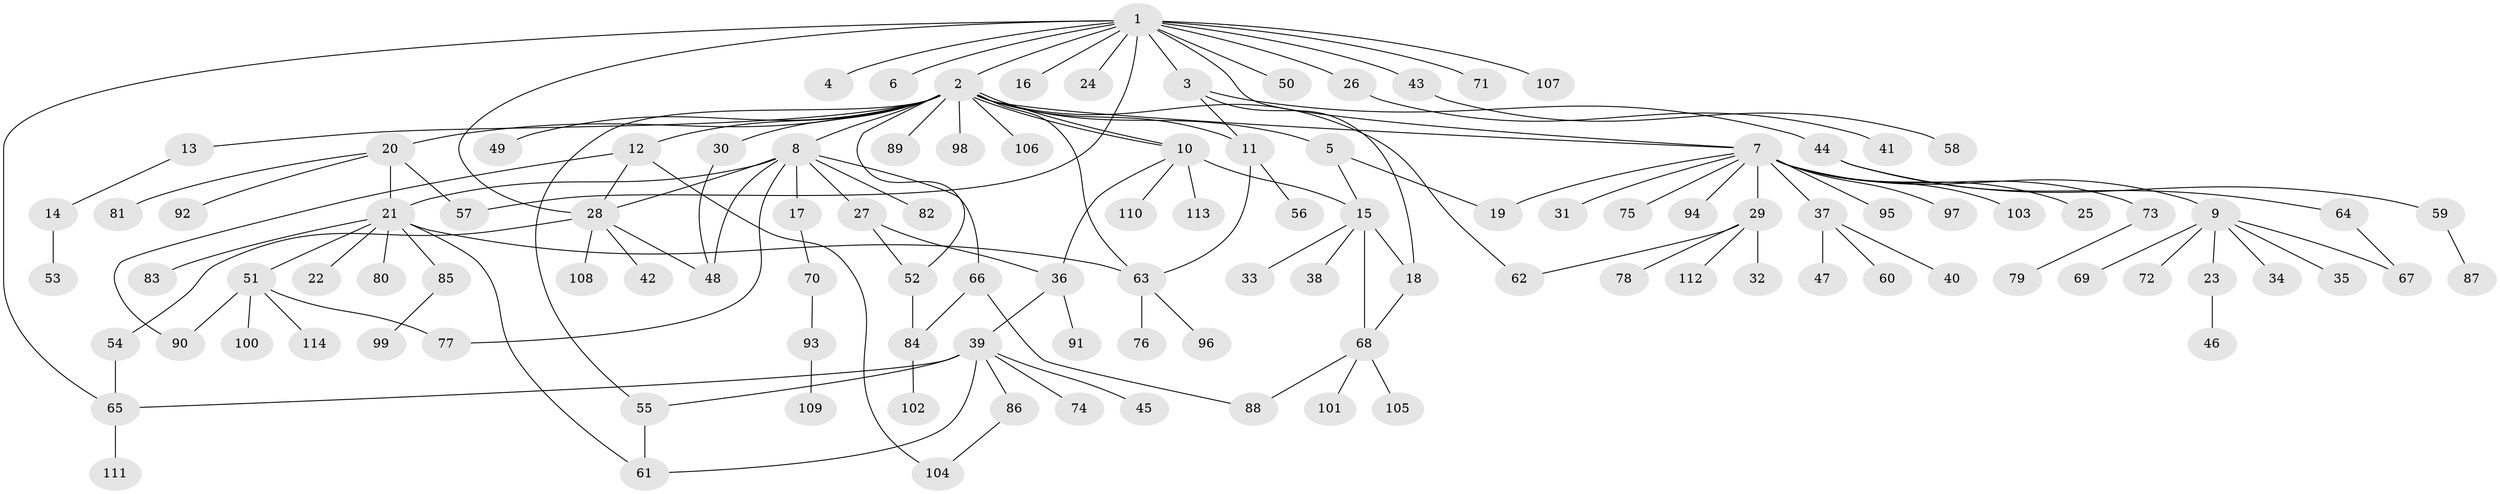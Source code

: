 // coarse degree distribution, {14: 0.011494252873563218, 20: 0.011494252873563218, 5: 0.022988505747126436, 1: 0.5862068965517241, 3: 0.10344827586206896, 13: 0.011494252873563218, 9: 0.022988505747126436, 6: 0.022988505747126436, 10: 0.011494252873563218, 2: 0.13793103448275862, 7: 0.011494252873563218, 4: 0.034482758620689655, 8: 0.011494252873563218}
// Generated by graph-tools (version 1.1) at 2025/52/02/27/25 19:52:00]
// undirected, 114 vertices, 142 edges
graph export_dot {
graph [start="1"]
  node [color=gray90,style=filled];
  1;
  2;
  3;
  4;
  5;
  6;
  7;
  8;
  9;
  10;
  11;
  12;
  13;
  14;
  15;
  16;
  17;
  18;
  19;
  20;
  21;
  22;
  23;
  24;
  25;
  26;
  27;
  28;
  29;
  30;
  31;
  32;
  33;
  34;
  35;
  36;
  37;
  38;
  39;
  40;
  41;
  42;
  43;
  44;
  45;
  46;
  47;
  48;
  49;
  50;
  51;
  52;
  53;
  54;
  55;
  56;
  57;
  58;
  59;
  60;
  61;
  62;
  63;
  64;
  65;
  66;
  67;
  68;
  69;
  70;
  71;
  72;
  73;
  74;
  75;
  76;
  77;
  78;
  79;
  80;
  81;
  82;
  83;
  84;
  85;
  86;
  87;
  88;
  89;
  90;
  91;
  92;
  93;
  94;
  95;
  96;
  97;
  98;
  99;
  100;
  101;
  102;
  103;
  104;
  105;
  106;
  107;
  108;
  109;
  110;
  111;
  112;
  113;
  114;
  1 -- 2;
  1 -- 3;
  1 -- 4;
  1 -- 6;
  1 -- 7;
  1 -- 16;
  1 -- 24;
  1 -- 26;
  1 -- 28;
  1 -- 43;
  1 -- 50;
  1 -- 57;
  1 -- 65;
  1 -- 71;
  1 -- 107;
  2 -- 5;
  2 -- 7;
  2 -- 8;
  2 -- 10;
  2 -- 10;
  2 -- 11;
  2 -- 12;
  2 -- 13;
  2 -- 20;
  2 -- 30;
  2 -- 49;
  2 -- 52;
  2 -- 55;
  2 -- 62;
  2 -- 63;
  2 -- 89;
  2 -- 98;
  2 -- 106;
  3 -- 11;
  3 -- 18;
  3 -- 44;
  5 -- 15;
  5 -- 19;
  7 -- 9;
  7 -- 19;
  7 -- 25;
  7 -- 29;
  7 -- 31;
  7 -- 37;
  7 -- 73;
  7 -- 75;
  7 -- 94;
  7 -- 95;
  7 -- 97;
  7 -- 103;
  8 -- 17;
  8 -- 21;
  8 -- 27;
  8 -- 28;
  8 -- 48;
  8 -- 66;
  8 -- 77;
  8 -- 82;
  9 -- 23;
  9 -- 34;
  9 -- 35;
  9 -- 67;
  9 -- 69;
  9 -- 72;
  10 -- 15;
  10 -- 36;
  10 -- 110;
  10 -- 113;
  11 -- 56;
  11 -- 63;
  12 -- 28;
  12 -- 90;
  12 -- 104;
  13 -- 14;
  14 -- 53;
  15 -- 18;
  15 -- 33;
  15 -- 38;
  15 -- 68;
  17 -- 70;
  18 -- 68;
  20 -- 21;
  20 -- 57;
  20 -- 81;
  20 -- 92;
  21 -- 22;
  21 -- 51;
  21 -- 61;
  21 -- 63;
  21 -- 80;
  21 -- 83;
  21 -- 85;
  23 -- 46;
  26 -- 41;
  27 -- 36;
  27 -- 52;
  28 -- 42;
  28 -- 48;
  28 -- 54;
  28 -- 108;
  29 -- 32;
  29 -- 62;
  29 -- 78;
  29 -- 112;
  30 -- 48;
  36 -- 39;
  36 -- 91;
  37 -- 40;
  37 -- 47;
  37 -- 60;
  39 -- 45;
  39 -- 55;
  39 -- 61;
  39 -- 65;
  39 -- 74;
  39 -- 86;
  43 -- 58;
  44 -- 59;
  44 -- 64;
  51 -- 77;
  51 -- 90;
  51 -- 100;
  51 -- 114;
  52 -- 84;
  54 -- 65;
  55 -- 61;
  59 -- 87;
  63 -- 76;
  63 -- 96;
  64 -- 67;
  65 -- 111;
  66 -- 84;
  66 -- 88;
  68 -- 88;
  68 -- 101;
  68 -- 105;
  70 -- 93;
  73 -- 79;
  84 -- 102;
  85 -- 99;
  86 -- 104;
  93 -- 109;
}
